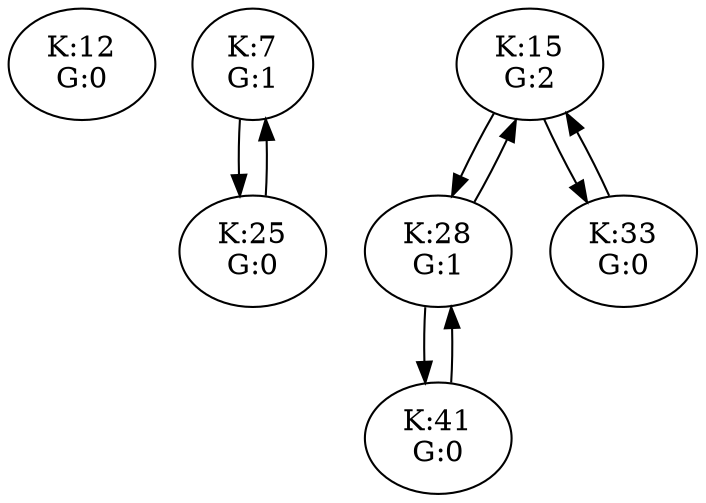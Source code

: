 digraph theGraph{
	node12[ label = "K:12\nG:0"];
	node7[ label = "K:7\nG:1"];
	node25[ label = "K:25\nG:0"];
	node15[ label = "K:15\nG:2"];
	node28[ label = "K:28\nG:1"];
	node41[ label = "K:41\nG:0"];
	node33[ label = "K:33\nG:0"];
	node7->node25
	node25->node7
	node15->node28
	node28->node15
	node15->node33
	node33->node15
	node28->node41
	node41->node28
}
